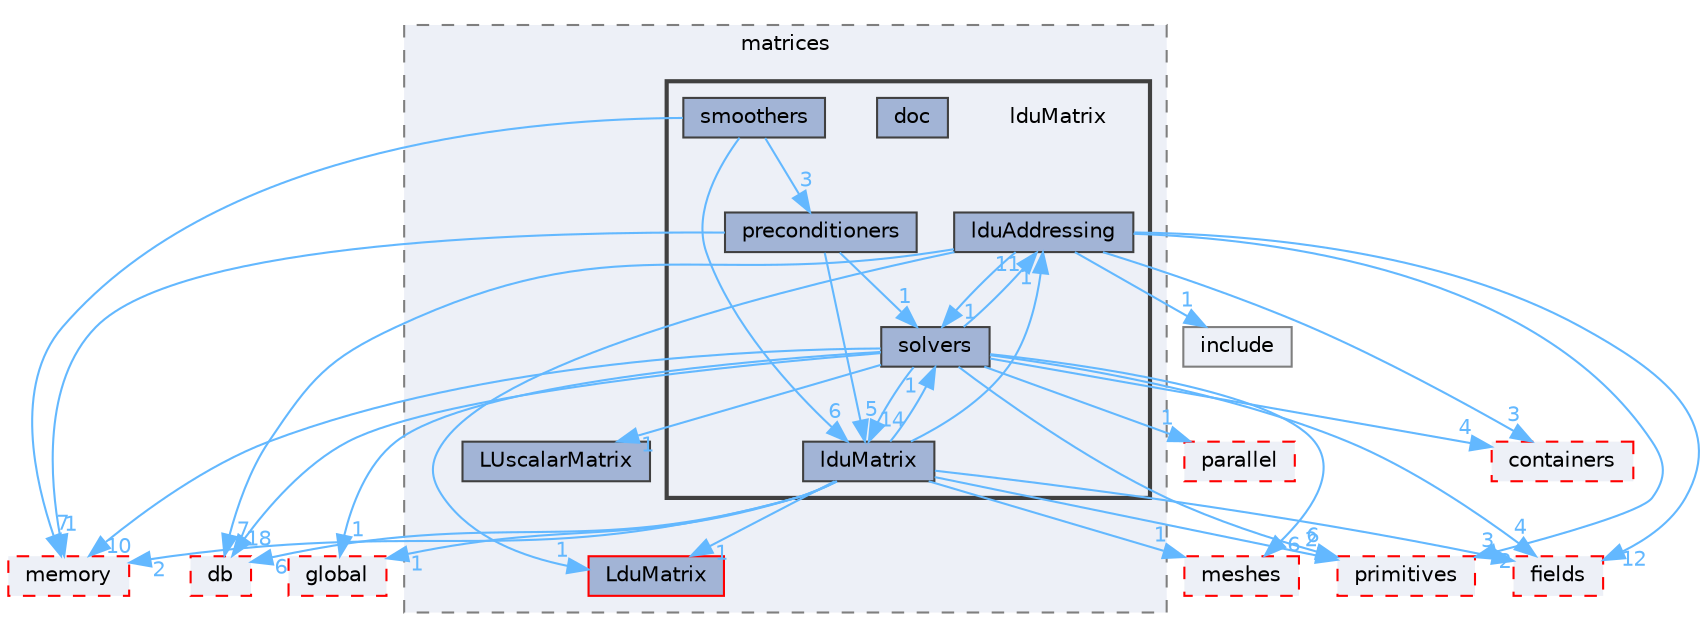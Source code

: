 digraph "src/OpenFOAM/matrices/lduMatrix"
{
 // LATEX_PDF_SIZE
  bgcolor="transparent";
  edge [fontname=Helvetica,fontsize=10,labelfontname=Helvetica,labelfontsize=10];
  node [fontname=Helvetica,fontsize=10,shape=box,height=0.2,width=0.4];
  compound=true
  subgraph clusterdir_b07477ab37bc0cd7eb28fb569c691c21 {
    graph [ bgcolor="#edf0f7", pencolor="grey50", label="matrices", fontname=Helvetica,fontsize=10 style="filled,dashed", URL="dir_b07477ab37bc0cd7eb28fb569c691c21.html",tooltip=""]
  dir_ad1279e85697e0f0972e5fabfcfcce34 [label="LduMatrix", fillcolor="#a2b4d6", color="red", style="filled", URL="dir_ad1279e85697e0f0972e5fabfcfcce34.html",tooltip=""];
  dir_e4a39ebd57a65fe58ae9fba77a647388 [label="LUscalarMatrix", fillcolor="#a2b4d6", color="grey25", style="filled", URL="dir_e4a39ebd57a65fe58ae9fba77a647388.html",tooltip=""];
  subgraph clusterdir_bce8a1f1efa9a7681b85c119e7b79042 {
    graph [ bgcolor="#edf0f7", pencolor="grey25", label="", fontname=Helvetica,fontsize=10 style="filled,bold", URL="dir_bce8a1f1efa9a7681b85c119e7b79042.html",tooltip=""]
    dir_bce8a1f1efa9a7681b85c119e7b79042 [shape=plaintext, label="lduMatrix"];
  dir_1fa493bff3e6aee407cf9f413defade0 [label="doc", fillcolor="#a2b4d6", color="grey25", style="filled", URL="dir_1fa493bff3e6aee407cf9f413defade0.html",tooltip=""];
  dir_12547202c65033a69d4e18947f2fbe2a [label="lduAddressing", fillcolor="#a2b4d6", color="grey25", style="filled", URL="dir_12547202c65033a69d4e18947f2fbe2a.html",tooltip=""];
  dir_1ce70feb2b06c30ebd4091245573b99e [label="lduMatrix", fillcolor="#a2b4d6", color="grey25", style="filled", URL="dir_1ce70feb2b06c30ebd4091245573b99e.html",tooltip=""];
  dir_3f6e7e10cc3663a460947d1f6ad52004 [label="preconditioners", fillcolor="#a2b4d6", color="grey25", style="filled", URL="dir_3f6e7e10cc3663a460947d1f6ad52004.html",tooltip=""];
  dir_27bacb8e19b5862d96d869422b2be03b [label="smoothers", fillcolor="#a2b4d6", color="grey25", style="filled", URL="dir_27bacb8e19b5862d96d869422b2be03b.html",tooltip=""];
  dir_f03e085f4fe95c9b32f7b904515484f9 [label="solvers", fillcolor="#a2b4d6", color="grey25", style="filled", URL="dir_f03e085f4fe95c9b32f7b904515484f9.html",tooltip=""];
  }
  }
  dir_19d0872053bde092be81d7fe3f56cbf7 [label="containers", fillcolor="#edf0f7", color="red", style="filled,dashed", URL="dir_19d0872053bde092be81d7fe3f56cbf7.html",tooltip=""];
  dir_385a22dcc2f7120acb0f1a7a832b3b8d [label="memory", fillcolor="#edf0f7", color="red", style="filled,dashed", URL="dir_385a22dcc2f7120acb0f1a7a832b3b8d.html",tooltip=""];
  dir_3e50f45338116b169052b428016851aa [label="primitives", fillcolor="#edf0f7", color="red", style="filled,dashed", URL="dir_3e50f45338116b169052b428016851aa.html",tooltip=""];
  dir_63c634f7a7cfd679ac26c67fb30fc32f [label="db", fillcolor="#edf0f7", color="red", style="filled,dashed", URL="dir_63c634f7a7cfd679ac26c67fb30fc32f.html",tooltip=""];
  dir_71fff0203de1f57306edfc3c818a6b04 [label="parallel", fillcolor="#edf0f7", color="red", style="filled,dashed", URL="dir_71fff0203de1f57306edfc3c818a6b04.html",tooltip=""];
  dir_962442b8f989d5529fab5e0f0e4ffb74 [label="fields", fillcolor="#edf0f7", color="red", style="filled,dashed", URL="dir_962442b8f989d5529fab5e0f0e4ffb74.html",tooltip=""];
  dir_aa2423979fb45fc41c393a5db370ab21 [label="meshes", fillcolor="#edf0f7", color="red", style="filled,dashed", URL="dir_aa2423979fb45fc41c393a5db370ab21.html",tooltip=""];
  dir_e954e9f5966bc1c681a414ec8bd0ee15 [label="include", fillcolor="#edf0f7", color="grey50", style="filled", URL="dir_e954e9f5966bc1c681a414ec8bd0ee15.html",tooltip=""];
  dir_8583492183f4d27c76555f8f333dd07b [label="global", fillcolor="#edf0f7", color="red", style="filled,dashed", URL="dir_8583492183f4d27c76555f8f333dd07b.html",tooltip=""];
  dir_12547202c65033a69d4e18947f2fbe2a->dir_3e50f45338116b169052b428016851aa [headlabel="2", labeldistance=1.5 headhref="dir_002109_003069.html" href="dir_002109_003069.html" color="steelblue1" fontcolor="steelblue1"];
  dir_12547202c65033a69d4e18947f2fbe2a->dir_63c634f7a7cfd679ac26c67fb30fc32f [headlabel="7", labeldistance=1.5 headhref="dir_002109_000817.html" href="dir_002109_000817.html" color="steelblue1" fontcolor="steelblue1"];
  dir_12547202c65033a69d4e18947f2fbe2a->dir_962442b8f989d5529fab5e0f0e4ffb74 [headlabel="12", labeldistance=1.5 headhref="dir_002109_001335.html" href="dir_002109_001335.html" color="steelblue1" fontcolor="steelblue1"];
  dir_12547202c65033a69d4e18947f2fbe2a->dir_e954e9f5966bc1c681a414ec8bd0ee15 [headlabel="1", labeldistance=1.5 headhref="dir_002109_001804.html" href="dir_002109_001804.html" color="steelblue1" fontcolor="steelblue1"];
  dir_12547202c65033a69d4e18947f2fbe2a->dir_ad1279e85697e0f0972e5fabfcfcce34 [headlabel="1", labeldistance=1.5 headhref="dir_002109_002117.html" href="dir_002109_002117.html" color="steelblue1" fontcolor="steelblue1"];
  dir_12547202c65033a69d4e18947f2fbe2a->dir_19d0872053bde092be81d7fe3f56cbf7 [headlabel="3", labeldistance=1.5 headhref="dir_002109_000669.html" href="dir_002109_000669.html" color="steelblue1" fontcolor="steelblue1"];
  dir_12547202c65033a69d4e18947f2fbe2a->dir_f03e085f4fe95c9b32f7b904515484f9 [headlabel="1", labeldistance=1.5 headhref="dir_002109_003658.html" href="dir_002109_003658.html" color="steelblue1" fontcolor="steelblue1"];
  dir_1ce70feb2b06c30ebd4091245573b99e->dir_12547202c65033a69d4e18947f2fbe2a [headlabel="1", labeldistance=1.5 headhref="dir_002118_002109.html" href="dir_002118_002109.html" color="steelblue1" fontcolor="steelblue1"];
  dir_1ce70feb2b06c30ebd4091245573b99e->dir_385a22dcc2f7120acb0f1a7a832b3b8d [headlabel="2", labeldistance=1.5 headhref="dir_002118_002352.html" href="dir_002118_002352.html" color="steelblue1" fontcolor="steelblue1"];
  dir_1ce70feb2b06c30ebd4091245573b99e->dir_3e50f45338116b169052b428016851aa [headlabel="2", labeldistance=1.5 headhref="dir_002118_003069.html" href="dir_002118_003069.html" color="steelblue1" fontcolor="steelblue1"];
  dir_1ce70feb2b06c30ebd4091245573b99e->dir_63c634f7a7cfd679ac26c67fb30fc32f [headlabel="6", labeldistance=1.5 headhref="dir_002118_000817.html" href="dir_002118_000817.html" color="steelblue1" fontcolor="steelblue1"];
  dir_1ce70feb2b06c30ebd4091245573b99e->dir_8583492183f4d27c76555f8f333dd07b [headlabel="1", labeldistance=1.5 headhref="dir_002118_001645.html" href="dir_002118_001645.html" color="steelblue1" fontcolor="steelblue1"];
  dir_1ce70feb2b06c30ebd4091245573b99e->dir_962442b8f989d5529fab5e0f0e4ffb74 [headlabel="3", labeldistance=1.5 headhref="dir_002118_001335.html" href="dir_002118_001335.html" color="steelblue1" fontcolor="steelblue1"];
  dir_1ce70feb2b06c30ebd4091245573b99e->dir_aa2423979fb45fc41c393a5db370ab21 [headlabel="1", labeldistance=1.5 headhref="dir_002118_002368.html" href="dir_002118_002368.html" color="steelblue1" fontcolor="steelblue1"];
  dir_1ce70feb2b06c30ebd4091245573b99e->dir_ad1279e85697e0f0972e5fabfcfcce34 [headlabel="1", labeldistance=1.5 headhref="dir_002118_002117.html" href="dir_002118_002117.html" color="steelblue1" fontcolor="steelblue1"];
  dir_1ce70feb2b06c30ebd4091245573b99e->dir_f03e085f4fe95c9b32f7b904515484f9 [headlabel="1", labeldistance=1.5 headhref="dir_002118_003658.html" href="dir_002118_003658.html" color="steelblue1" fontcolor="steelblue1"];
  dir_3f6e7e10cc3663a460947d1f6ad52004->dir_1ce70feb2b06c30ebd4091245573b99e [headlabel="5", labeldistance=1.5 headhref="dir_003034_002118.html" href="dir_003034_002118.html" color="steelblue1" fontcolor="steelblue1"];
  dir_3f6e7e10cc3663a460947d1f6ad52004->dir_385a22dcc2f7120acb0f1a7a832b3b8d [headlabel="1", labeldistance=1.5 headhref="dir_003034_002352.html" href="dir_003034_002352.html" color="steelblue1" fontcolor="steelblue1"];
  dir_3f6e7e10cc3663a460947d1f6ad52004->dir_f03e085f4fe95c9b32f7b904515484f9 [headlabel="1", labeldistance=1.5 headhref="dir_003034_003658.html" href="dir_003034_003658.html" color="steelblue1" fontcolor="steelblue1"];
  dir_27bacb8e19b5862d96d869422b2be03b->dir_1ce70feb2b06c30ebd4091245573b99e [headlabel="6", labeldistance=1.5 headhref="dir_003599_002118.html" href="dir_003599_002118.html" color="steelblue1" fontcolor="steelblue1"];
  dir_27bacb8e19b5862d96d869422b2be03b->dir_385a22dcc2f7120acb0f1a7a832b3b8d [headlabel="7", labeldistance=1.5 headhref="dir_003599_002352.html" href="dir_003599_002352.html" color="steelblue1" fontcolor="steelblue1"];
  dir_27bacb8e19b5862d96d869422b2be03b->dir_3f6e7e10cc3663a460947d1f6ad52004 [headlabel="3", labeldistance=1.5 headhref="dir_003599_003034.html" href="dir_003599_003034.html" color="steelblue1" fontcolor="steelblue1"];
  dir_f03e085f4fe95c9b32f7b904515484f9->dir_12547202c65033a69d4e18947f2fbe2a [headlabel="11", labeldistance=1.5 headhref="dir_003658_002109.html" href="dir_003658_002109.html" color="steelblue1" fontcolor="steelblue1"];
  dir_f03e085f4fe95c9b32f7b904515484f9->dir_19d0872053bde092be81d7fe3f56cbf7 [headlabel="4", labeldistance=1.5 headhref="dir_003658_000669.html" href="dir_003658_000669.html" color="steelblue1" fontcolor="steelblue1"];
  dir_f03e085f4fe95c9b32f7b904515484f9->dir_1ce70feb2b06c30ebd4091245573b99e [headlabel="14", labeldistance=1.5 headhref="dir_003658_002118.html" href="dir_003658_002118.html" color="steelblue1" fontcolor="steelblue1"];
  dir_f03e085f4fe95c9b32f7b904515484f9->dir_385a22dcc2f7120acb0f1a7a832b3b8d [headlabel="10", labeldistance=1.5 headhref="dir_003658_002352.html" href="dir_003658_002352.html" color="steelblue1" fontcolor="steelblue1"];
  dir_f03e085f4fe95c9b32f7b904515484f9->dir_3e50f45338116b169052b428016851aa [headlabel="6", labeldistance=1.5 headhref="dir_003658_003069.html" href="dir_003658_003069.html" color="steelblue1" fontcolor="steelblue1"];
  dir_f03e085f4fe95c9b32f7b904515484f9->dir_63c634f7a7cfd679ac26c67fb30fc32f [headlabel="18", labeldistance=1.5 headhref="dir_003658_000817.html" href="dir_003658_000817.html" color="steelblue1" fontcolor="steelblue1"];
  dir_f03e085f4fe95c9b32f7b904515484f9->dir_71fff0203de1f57306edfc3c818a6b04 [headlabel="1", labeldistance=1.5 headhref="dir_003658_002779.html" href="dir_003658_002779.html" color="steelblue1" fontcolor="steelblue1"];
  dir_f03e085f4fe95c9b32f7b904515484f9->dir_8583492183f4d27c76555f8f333dd07b [headlabel="1", labeldistance=1.5 headhref="dir_003658_001645.html" href="dir_003658_001645.html" color="steelblue1" fontcolor="steelblue1"];
  dir_f03e085f4fe95c9b32f7b904515484f9->dir_962442b8f989d5529fab5e0f0e4ffb74 [headlabel="4", labeldistance=1.5 headhref="dir_003658_001335.html" href="dir_003658_001335.html" color="steelblue1" fontcolor="steelblue1"];
  dir_f03e085f4fe95c9b32f7b904515484f9->dir_aa2423979fb45fc41c393a5db370ab21 [headlabel="6", labeldistance=1.5 headhref="dir_003658_002368.html" href="dir_003658_002368.html" color="steelblue1" fontcolor="steelblue1"];
  dir_f03e085f4fe95c9b32f7b904515484f9->dir_e4a39ebd57a65fe58ae9fba77a647388 [headlabel="1", labeldistance=1.5 headhref="dir_003658_002279.html" href="dir_003658_002279.html" color="steelblue1" fontcolor="steelblue1"];
}
